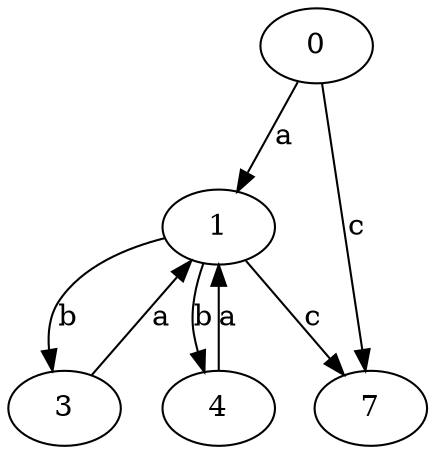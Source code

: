strict digraph  {
0;
1;
3;
4;
7;
0 -> 1  [label=a];
0 -> 7  [label=c];
1 -> 3  [label=b];
1 -> 4  [label=b];
1 -> 7  [label=c];
3 -> 1  [label=a];
4 -> 1  [label=a];
}
